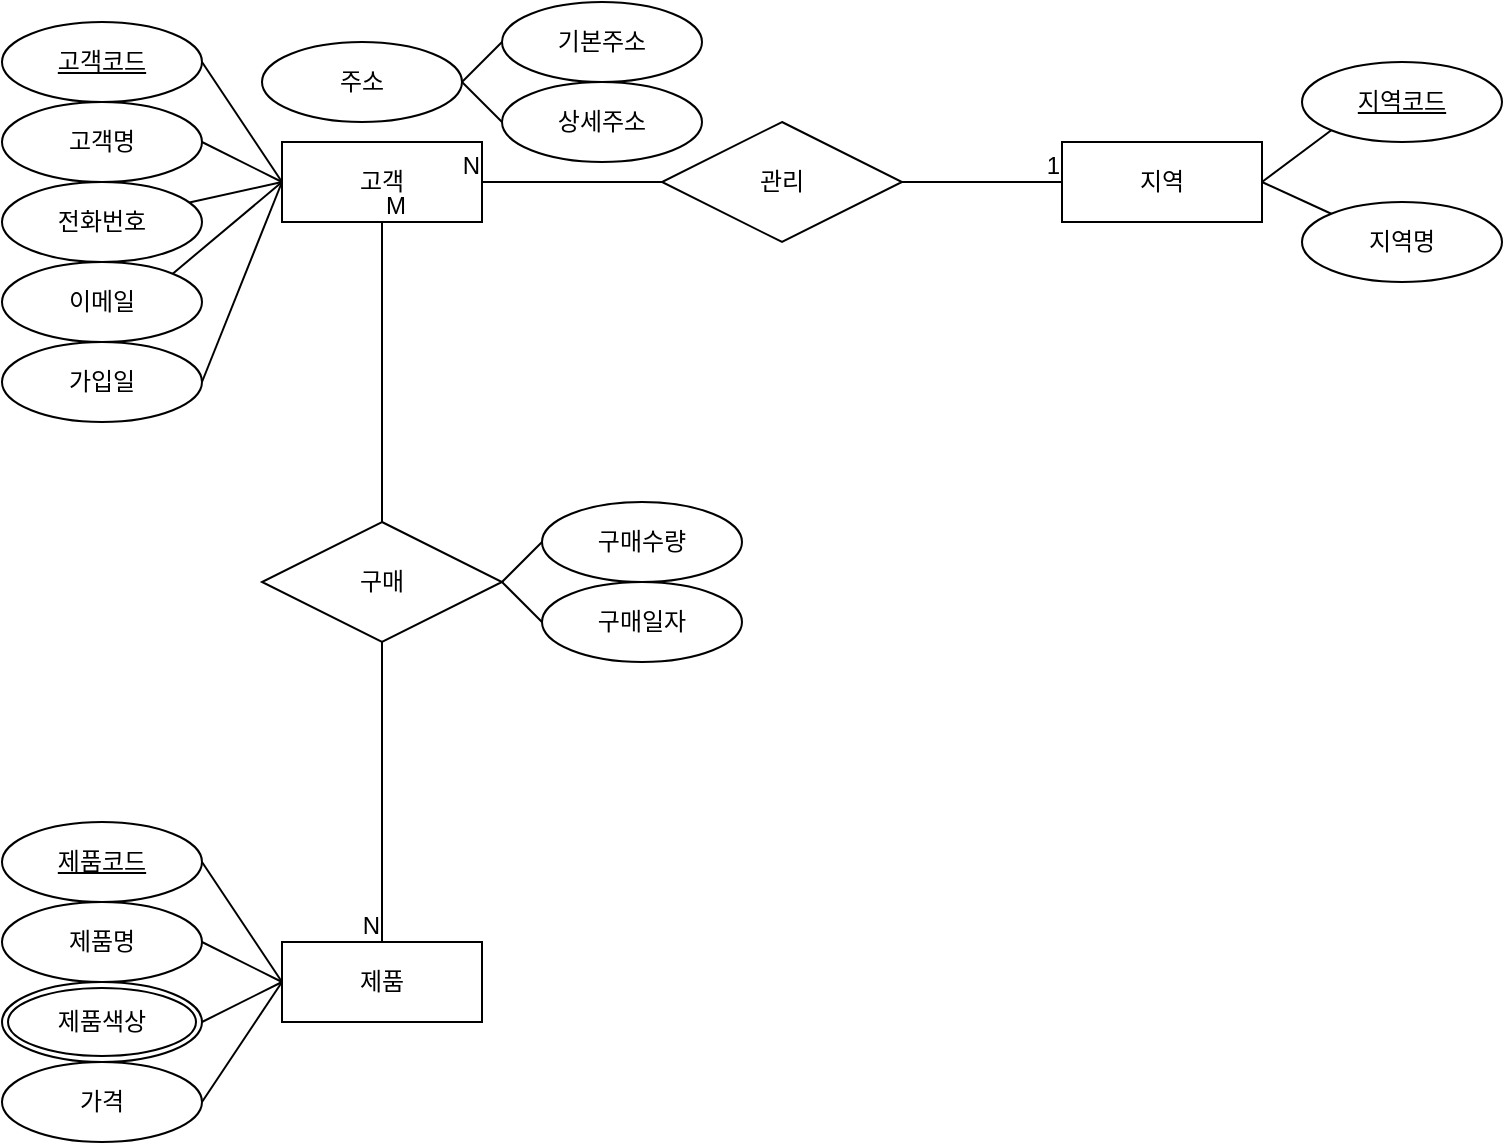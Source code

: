 <mxfile version="23.0.2" type="github" pages="2">
  <diagram name="페이지-1" id="vADR5xO0Vv2GK06GqKf4">
    <mxGraphModel dx="2505" dy="933" grid="1" gridSize="10" guides="1" tooltips="1" connect="1" arrows="1" fold="1" page="1" pageScale="1" pageWidth="827" pageHeight="1169" math="0" shadow="0">
      <root>
        <mxCell id="0" />
        <mxCell id="1" parent="0" />
        <mxCell id="IH9AYqoP_duCxCCF5lhi-1" value="고객" style="whiteSpace=wrap;html=1;align=center;" vertex="1" parent="1">
          <mxGeometry x="120" y="320" width="100" height="40" as="geometry" />
        </mxCell>
        <mxCell id="IH9AYqoP_duCxCCF5lhi-4" value="고객코드" style="ellipse;whiteSpace=wrap;html=1;align=center;fontStyle=4;" vertex="1" parent="1">
          <mxGeometry x="-20" y="260" width="100" height="40" as="geometry" />
        </mxCell>
        <mxCell id="IH9AYqoP_duCxCCF5lhi-5" value="고객명" style="ellipse;whiteSpace=wrap;html=1;align=center;" vertex="1" parent="1">
          <mxGeometry x="-20" y="300" width="100" height="40" as="geometry" />
        </mxCell>
        <mxCell id="IH9AYqoP_duCxCCF5lhi-6" value="전화번호" style="ellipse;whiteSpace=wrap;html=1;align=center;" vertex="1" parent="1">
          <mxGeometry x="-20" y="340" width="100" height="40" as="geometry" />
        </mxCell>
        <mxCell id="IH9AYqoP_duCxCCF5lhi-7" value="이메일" style="ellipse;whiteSpace=wrap;html=1;align=center;" vertex="1" parent="1">
          <mxGeometry x="-20" y="380" width="100" height="40" as="geometry" />
        </mxCell>
        <mxCell id="IH9AYqoP_duCxCCF5lhi-8" value="주소" style="ellipse;whiteSpace=wrap;html=1;align=center;" vertex="1" parent="1">
          <mxGeometry x="110" y="270" width="100" height="40" as="geometry" />
        </mxCell>
        <mxCell id="IH9AYqoP_duCxCCF5lhi-10" value="가입일" style="ellipse;whiteSpace=wrap;html=1;align=center;" vertex="1" parent="1">
          <mxGeometry x="-20" y="420" width="100" height="40" as="geometry" />
        </mxCell>
        <mxCell id="IH9AYqoP_duCxCCF5lhi-11" value="지역" style="whiteSpace=wrap;html=1;align=center;" vertex="1" parent="1">
          <mxGeometry x="510" y="320" width="100" height="40" as="geometry" />
        </mxCell>
        <mxCell id="IH9AYqoP_duCxCCF5lhi-12" value="지역코드" style="ellipse;whiteSpace=wrap;html=1;align=center;fontStyle=4;" vertex="1" parent="1">
          <mxGeometry x="630" y="280" width="100" height="40" as="geometry" />
        </mxCell>
        <mxCell id="IH9AYqoP_duCxCCF5lhi-15" value="지역명" style="ellipse;whiteSpace=wrap;html=1;align=center;" vertex="1" parent="1">
          <mxGeometry x="630" y="350" width="100" height="40" as="geometry" />
        </mxCell>
        <mxCell id="IH9AYqoP_duCxCCF5lhi-16" value="제품" style="whiteSpace=wrap;html=1;align=center;" vertex="1" parent="1">
          <mxGeometry x="120" y="720" width="100" height="40" as="geometry" />
        </mxCell>
        <mxCell id="IH9AYqoP_duCxCCF5lhi-17" value="" style="endArrow=none;html=1;rounded=0;exitX=1;exitY=0.5;exitDx=0;exitDy=0;entryX=0;entryY=1;entryDx=0;entryDy=0;" edge="1" parent="1" source="IH9AYqoP_duCxCCF5lhi-11" target="IH9AYqoP_duCxCCF5lhi-12">
          <mxGeometry relative="1" as="geometry">
            <mxPoint x="560" y="300" as="sourcePoint" />
            <mxPoint x="630" y="300" as="targetPoint" />
          </mxGeometry>
        </mxCell>
        <mxCell id="IH9AYqoP_duCxCCF5lhi-18" value="" style="endArrow=none;html=1;rounded=0;exitX=1;exitY=0.5;exitDx=0;exitDy=0;entryX=0;entryY=0;entryDx=0;entryDy=0;" edge="1" parent="1" source="IH9AYqoP_duCxCCF5lhi-11" target="IH9AYqoP_duCxCCF5lhi-15">
          <mxGeometry relative="1" as="geometry">
            <mxPoint x="620" y="350" as="sourcePoint" />
            <mxPoint x="640" y="310" as="targetPoint" />
          </mxGeometry>
        </mxCell>
        <mxCell id="IH9AYqoP_duCxCCF5lhi-19" value="" style="endArrow=none;html=1;rounded=0;exitX=1;exitY=0.5;exitDx=0;exitDy=0;entryX=0;entryY=0.5;entryDx=0;entryDy=0;" edge="1" parent="1" source="IH9AYqoP_duCxCCF5lhi-4" target="IH9AYqoP_duCxCCF5lhi-1">
          <mxGeometry relative="1" as="geometry">
            <mxPoint x="130" y="400" as="sourcePoint" />
            <mxPoint x="290" y="400" as="targetPoint" />
          </mxGeometry>
        </mxCell>
        <mxCell id="IH9AYqoP_duCxCCF5lhi-20" value="" style="endArrow=none;html=1;rounded=0;exitX=1;exitY=0.5;exitDx=0;exitDy=0;entryX=0;entryY=0.5;entryDx=0;entryDy=0;" edge="1" parent="1" source="IH9AYqoP_duCxCCF5lhi-5" target="IH9AYqoP_duCxCCF5lhi-1">
          <mxGeometry relative="1" as="geometry">
            <mxPoint x="90" y="290" as="sourcePoint" />
            <mxPoint x="130" y="350" as="targetPoint" />
          </mxGeometry>
        </mxCell>
        <mxCell id="IH9AYqoP_duCxCCF5lhi-21" value="" style="endArrow=none;html=1;rounded=0;" edge="1" parent="1" source="IH9AYqoP_duCxCCF5lhi-6">
          <mxGeometry relative="1" as="geometry">
            <mxPoint x="90" y="340" as="sourcePoint" />
            <mxPoint x="120" y="340" as="targetPoint" />
          </mxGeometry>
        </mxCell>
        <mxCell id="IH9AYqoP_duCxCCF5lhi-22" value="" style="endArrow=none;html=1;rounded=0;exitX=1;exitY=0;exitDx=0;exitDy=0;" edge="1" parent="1" source="IH9AYqoP_duCxCCF5lhi-7">
          <mxGeometry relative="1" as="geometry">
            <mxPoint x="69" y="384" as="sourcePoint" />
            <mxPoint x="120" y="340" as="targetPoint" />
          </mxGeometry>
        </mxCell>
        <mxCell id="IH9AYqoP_duCxCCF5lhi-26" value="" style="endArrow=none;html=1;rounded=0;exitX=1;exitY=0.5;exitDx=0;exitDy=0;entryX=0;entryY=0.5;entryDx=0;entryDy=0;" edge="1" parent="1" source="IH9AYqoP_duCxCCF5lhi-10" target="IH9AYqoP_duCxCCF5lhi-1">
          <mxGeometry relative="1" as="geometry">
            <mxPoint x="88" y="485" as="sourcePoint" />
            <mxPoint x="130" y="350" as="targetPoint" />
          </mxGeometry>
        </mxCell>
        <mxCell id="IH9AYqoP_duCxCCF5lhi-27" value="관리" style="shape=rhombus;perimeter=rhombusPerimeter;whiteSpace=wrap;html=1;align=center;" vertex="1" parent="1">
          <mxGeometry x="310" y="310" width="120" height="60" as="geometry" />
        </mxCell>
        <mxCell id="IH9AYqoP_duCxCCF5lhi-35" value="제품코드" style="ellipse;whiteSpace=wrap;html=1;align=center;fontStyle=4;" vertex="1" parent="1">
          <mxGeometry x="-20" y="660" width="100" height="40" as="geometry" />
        </mxCell>
        <mxCell id="IH9AYqoP_duCxCCF5lhi-36" value="제품명" style="ellipse;whiteSpace=wrap;html=1;align=center;" vertex="1" parent="1">
          <mxGeometry x="-20" y="700" width="100" height="40" as="geometry" />
        </mxCell>
        <mxCell id="IH9AYqoP_duCxCCF5lhi-39" value="가격" style="ellipse;whiteSpace=wrap;html=1;align=center;" vertex="1" parent="1">
          <mxGeometry x="-20" y="780" width="100" height="40" as="geometry" />
        </mxCell>
        <mxCell id="IH9AYqoP_duCxCCF5lhi-40" value="" style="endArrow=none;html=1;rounded=0;exitX=1;exitY=0.5;exitDx=0;exitDy=0;entryX=0;entryY=0.5;entryDx=0;entryDy=0;" edge="1" parent="1" source="IH9AYqoP_duCxCCF5lhi-35" target="IH9AYqoP_duCxCCF5lhi-16">
          <mxGeometry relative="1" as="geometry">
            <mxPoint x="30" y="740" as="sourcePoint" />
            <mxPoint x="190" y="740" as="targetPoint" />
          </mxGeometry>
        </mxCell>
        <mxCell id="IH9AYqoP_duCxCCF5lhi-41" value="" style="endArrow=none;html=1;rounded=0;exitX=1;exitY=0.5;exitDx=0;exitDy=0;entryX=0;entryY=0.5;entryDx=0;entryDy=0;" edge="1" parent="1" source="IH9AYqoP_duCxCCF5lhi-36" target="IH9AYqoP_duCxCCF5lhi-16">
          <mxGeometry relative="1" as="geometry">
            <mxPoint x="90" y="690" as="sourcePoint" />
            <mxPoint x="130" y="750" as="targetPoint" />
          </mxGeometry>
        </mxCell>
        <mxCell id="IH9AYqoP_duCxCCF5lhi-42" value="" style="endArrow=none;html=1;rounded=0;exitX=1;exitY=0.5;exitDx=0;exitDy=0;entryX=0;entryY=0.5;entryDx=0;entryDy=0;" edge="1" parent="1" source="IH9AYqoP_duCxCCF5lhi-47" target="IH9AYqoP_duCxCCF5lhi-16">
          <mxGeometry relative="1" as="geometry">
            <mxPoint x="80" y="760" as="sourcePoint" />
            <mxPoint x="130" y="750" as="targetPoint" />
          </mxGeometry>
        </mxCell>
        <mxCell id="IH9AYqoP_duCxCCF5lhi-43" value="" style="endArrow=none;html=1;rounded=0;exitX=1;exitY=0.5;exitDx=0;exitDy=0;entryX=0;entryY=0.5;entryDx=0;entryDy=0;" edge="1" parent="1" source="IH9AYqoP_duCxCCF5lhi-39" target="IH9AYqoP_duCxCCF5lhi-16">
          <mxGeometry relative="1" as="geometry">
            <mxPoint x="90" y="770" as="sourcePoint" />
            <mxPoint x="130" y="750" as="targetPoint" />
          </mxGeometry>
        </mxCell>
        <mxCell id="IH9AYqoP_duCxCCF5lhi-45" value="상세주소" style="ellipse;whiteSpace=wrap;html=1;align=center;" vertex="1" parent="1">
          <mxGeometry x="230" y="290" width="100" height="40" as="geometry" />
        </mxCell>
        <mxCell id="IH9AYqoP_duCxCCF5lhi-46" value="기본주소" style="ellipse;whiteSpace=wrap;html=1;align=center;" vertex="1" parent="1">
          <mxGeometry x="230" y="250" width="100" height="40" as="geometry" />
        </mxCell>
        <mxCell id="IH9AYqoP_duCxCCF5lhi-47" value="제품색상" style="ellipse;shape=doubleEllipse;margin=3;whiteSpace=wrap;html=1;align=center;" vertex="1" parent="1">
          <mxGeometry x="-20" y="740" width="100" height="40" as="geometry" />
        </mxCell>
        <mxCell id="IH9AYqoP_duCxCCF5lhi-48" value="" style="endArrow=none;html=1;rounded=0;entryX=1;entryY=0.5;entryDx=0;entryDy=0;" edge="1" parent="1" target="IH9AYqoP_duCxCCF5lhi-1">
          <mxGeometry relative="1" as="geometry">
            <mxPoint x="310" y="340" as="sourcePoint" />
            <mxPoint x="390" y="480" as="targetPoint" />
          </mxGeometry>
        </mxCell>
        <mxCell id="IH9AYqoP_duCxCCF5lhi-49" value="N" style="resizable=0;html=1;whiteSpace=wrap;align=right;verticalAlign=bottom;" connectable="0" vertex="1" parent="IH9AYqoP_duCxCCF5lhi-48">
          <mxGeometry x="1" relative="1" as="geometry" />
        </mxCell>
        <mxCell id="IH9AYqoP_duCxCCF5lhi-50" value="" style="endArrow=none;html=1;rounded=0;exitX=1;exitY=0.5;exitDx=0;exitDy=0;entryX=0;entryY=0.5;entryDx=0;entryDy=0;" edge="1" parent="1" source="IH9AYqoP_duCxCCF5lhi-27" target="IH9AYqoP_duCxCCF5lhi-11">
          <mxGeometry relative="1" as="geometry">
            <mxPoint x="210" y="470" as="sourcePoint" />
            <mxPoint x="370" y="470" as="targetPoint" />
          </mxGeometry>
        </mxCell>
        <mxCell id="IH9AYqoP_duCxCCF5lhi-51" value="1" style="resizable=0;html=1;whiteSpace=wrap;align=right;verticalAlign=bottom;" connectable="0" vertex="1" parent="IH9AYqoP_duCxCCF5lhi-50">
          <mxGeometry x="1" relative="1" as="geometry" />
        </mxCell>
        <mxCell id="IH9AYqoP_duCxCCF5lhi-52" value="" style="endArrow=none;html=1;rounded=0;exitX=0.5;exitY=1;exitDx=0;exitDy=0;" edge="1" parent="1" source="IH9AYqoP_duCxCCF5lhi-1" target="IH9AYqoP_duCxCCF5lhi-16">
          <mxGeometry relative="1" as="geometry">
            <mxPoint x="210" y="550" as="sourcePoint" />
            <mxPoint x="370" y="550" as="targetPoint" />
          </mxGeometry>
        </mxCell>
        <mxCell id="IH9AYqoP_duCxCCF5lhi-53" value="M" style="resizable=0;html=1;whiteSpace=wrap;align=left;verticalAlign=bottom;" connectable="0" vertex="1" parent="IH9AYqoP_duCxCCF5lhi-52">
          <mxGeometry x="-1" relative="1" as="geometry" />
        </mxCell>
        <mxCell id="IH9AYqoP_duCxCCF5lhi-54" value="N" style="resizable=0;html=1;whiteSpace=wrap;align=right;verticalAlign=bottom;" connectable="0" vertex="1" parent="IH9AYqoP_duCxCCF5lhi-52">
          <mxGeometry x="1" relative="1" as="geometry" />
        </mxCell>
        <mxCell id="IH9AYqoP_duCxCCF5lhi-44" value="구매" style="shape=rhombus;perimeter=rhombusPerimeter;whiteSpace=wrap;html=1;align=center;" vertex="1" parent="1">
          <mxGeometry x="110" y="510" width="120" height="60" as="geometry" />
        </mxCell>
        <mxCell id="IH9AYqoP_duCxCCF5lhi-55" value="구매수량" style="ellipse;whiteSpace=wrap;html=1;align=center;" vertex="1" parent="1">
          <mxGeometry x="250" y="500" width="100" height="40" as="geometry" />
        </mxCell>
        <mxCell id="IH9AYqoP_duCxCCF5lhi-56" value="구매일자" style="ellipse;whiteSpace=wrap;html=1;align=center;" vertex="1" parent="1">
          <mxGeometry x="250" y="540" width="100" height="40" as="geometry" />
        </mxCell>
        <mxCell id="IH9AYqoP_duCxCCF5lhi-57" value="" style="endArrow=none;html=1;rounded=0;exitX=1;exitY=0.5;exitDx=0;exitDy=0;entryX=0;entryY=0.5;entryDx=0;entryDy=0;" edge="1" parent="1" source="IH9AYqoP_duCxCCF5lhi-8" target="IH9AYqoP_duCxCCF5lhi-46">
          <mxGeometry relative="1" as="geometry">
            <mxPoint x="150" y="420" as="sourcePoint" />
            <mxPoint x="310" y="420" as="targetPoint" />
          </mxGeometry>
        </mxCell>
        <mxCell id="IH9AYqoP_duCxCCF5lhi-58" value="" style="endArrow=none;html=1;rounded=0;exitX=1;exitY=0.5;exitDx=0;exitDy=0;entryX=0;entryY=0.5;entryDx=0;entryDy=0;" edge="1" parent="1" source="IH9AYqoP_duCxCCF5lhi-8" target="IH9AYqoP_duCxCCF5lhi-45">
          <mxGeometry relative="1" as="geometry">
            <mxPoint x="220" y="300" as="sourcePoint" />
            <mxPoint x="240" y="280" as="targetPoint" />
          </mxGeometry>
        </mxCell>
        <mxCell id="YR8JgZ3jS8S6IAdhf4dM-1" value="" style="endArrow=none;html=1;rounded=0;entryX=0;entryY=0.5;entryDx=0;entryDy=0;exitX=1;exitY=0.5;exitDx=0;exitDy=0;" edge="1" parent="1" source="IH9AYqoP_duCxCCF5lhi-44" target="IH9AYqoP_duCxCCF5lhi-55">
          <mxGeometry relative="1" as="geometry">
            <mxPoint x="240" y="530" as="sourcePoint" />
            <mxPoint x="340" y="540" as="targetPoint" />
          </mxGeometry>
        </mxCell>
        <mxCell id="YR8JgZ3jS8S6IAdhf4dM-2" value="" style="endArrow=none;html=1;rounded=0;exitX=1;exitY=0.5;exitDx=0;exitDy=0;entryX=0;entryY=0.5;entryDx=0;entryDy=0;" edge="1" parent="1" source="IH9AYqoP_duCxCCF5lhi-44" target="IH9AYqoP_duCxCCF5lhi-56">
          <mxGeometry relative="1" as="geometry">
            <mxPoint x="238" y="550" as="sourcePoint" />
            <mxPoint x="260" y="530" as="targetPoint" />
          </mxGeometry>
        </mxCell>
      </root>
    </mxGraphModel>
  </diagram>
  <diagram id="QgVPhDSsfhOQQvIvouw0" name="페이지-2">
    <mxGraphModel dx="1426" dy="793" grid="1" gridSize="10" guides="1" tooltips="1" connect="1" arrows="1" fold="1" page="1" pageScale="1" pageWidth="827" pageHeight="1169" math="0" shadow="0">
      <root>
        <mxCell id="0" />
        <mxCell id="1" parent="0" />
        <mxCell id="gcI0jabZImqcll4L_a5g-1" value="고객" style="shape=table;startSize=30;container=1;collapsible=1;childLayout=tableLayout;fixedRows=1;rowLines=0;fontStyle=1;align=center;resizeLast=1;html=1;whiteSpace=wrap;" vertex="1" parent="1">
          <mxGeometry x="40" y="110" width="180" height="290" as="geometry" />
        </mxCell>
        <mxCell id="gcI0jabZImqcll4L_a5g-2" value="" style="shape=tableRow;horizontal=0;startSize=0;swimlaneHead=0;swimlaneBody=0;fillColor=none;collapsible=0;dropTarget=0;points=[[0,0.5],[1,0.5]];portConstraint=eastwest;top=0;left=0;right=0;bottom=0;html=1;" vertex="1" parent="gcI0jabZImqcll4L_a5g-1">
          <mxGeometry y="30" width="180" height="30" as="geometry" />
        </mxCell>
        <mxCell id="gcI0jabZImqcll4L_a5g-3" value="PK" style="shape=partialRectangle;connectable=0;fillColor=none;top=0;left=0;bottom=0;right=0;fontStyle=1;overflow=hidden;html=1;whiteSpace=wrap;" vertex="1" parent="gcI0jabZImqcll4L_a5g-2">
          <mxGeometry width="60" height="30" as="geometry">
            <mxRectangle width="60" height="30" as="alternateBounds" />
          </mxGeometry>
        </mxCell>
        <mxCell id="gcI0jabZImqcll4L_a5g-4" value="고객코드" style="shape=partialRectangle;connectable=0;fillColor=none;top=0;left=0;bottom=0;right=0;align=left;spacingLeft=6;fontStyle=5;overflow=hidden;html=1;whiteSpace=wrap;" vertex="1" parent="gcI0jabZImqcll4L_a5g-2">
          <mxGeometry x="60" width="120" height="30" as="geometry">
            <mxRectangle width="120" height="30" as="alternateBounds" />
          </mxGeometry>
        </mxCell>
        <mxCell id="zzrrR6GewkyZnQCcNqFK-1" value="" style="shape=tableRow;horizontal=0;startSize=0;swimlaneHead=0;swimlaneBody=0;fillColor=none;collapsible=0;dropTarget=0;points=[[0,0.5],[1,0.5]];portConstraint=eastwest;top=0;left=0;right=0;bottom=0;html=1;" vertex="1" parent="gcI0jabZImqcll4L_a5g-1">
          <mxGeometry y="60" width="180" height="30" as="geometry" />
        </mxCell>
        <mxCell id="zzrrR6GewkyZnQCcNqFK-2" value="PK" style="shape=partialRectangle;connectable=0;fillColor=none;top=0;left=0;bottom=0;right=0;fontStyle=1;overflow=hidden;html=1;whiteSpace=wrap;" vertex="1" parent="zzrrR6GewkyZnQCcNqFK-1">
          <mxGeometry width="60" height="30" as="geometry">
            <mxRectangle width="60" height="30" as="alternateBounds" />
          </mxGeometry>
        </mxCell>
        <mxCell id="zzrrR6GewkyZnQCcNqFK-3" value="지역코드" style="shape=partialRectangle;connectable=0;fillColor=none;top=0;left=0;bottom=0;right=0;align=left;spacingLeft=6;fontStyle=5;overflow=hidden;html=1;whiteSpace=wrap;" vertex="1" parent="zzrrR6GewkyZnQCcNqFK-1">
          <mxGeometry x="60" width="120" height="30" as="geometry">
            <mxRectangle width="120" height="30" as="alternateBounds" />
          </mxGeometry>
        </mxCell>
        <mxCell id="gcI0jabZImqcll4L_a5g-5" value="" style="shape=tableRow;horizontal=0;startSize=0;swimlaneHead=0;swimlaneBody=0;fillColor=none;collapsible=0;dropTarget=0;points=[[0,0.5],[1,0.5]];portConstraint=eastwest;top=0;left=0;right=0;bottom=1;html=1;" vertex="1" parent="gcI0jabZImqcll4L_a5g-1">
          <mxGeometry y="90" width="180" height="20" as="geometry" />
        </mxCell>
        <mxCell id="gcI0jabZImqcll4L_a5g-6" value="" style="shape=partialRectangle;connectable=0;fillColor=none;top=0;left=0;bottom=0;right=0;fontStyle=1;overflow=hidden;html=1;whiteSpace=wrap;" vertex="1" parent="gcI0jabZImqcll4L_a5g-5">
          <mxGeometry width="60" height="20" as="geometry">
            <mxRectangle width="60" height="20" as="alternateBounds" />
          </mxGeometry>
        </mxCell>
        <mxCell id="gcI0jabZImqcll4L_a5g-7" value="" style="shape=partialRectangle;connectable=0;fillColor=none;top=0;left=0;bottom=0;right=0;align=left;spacingLeft=6;fontStyle=5;overflow=hidden;html=1;whiteSpace=wrap;" vertex="1" parent="gcI0jabZImqcll4L_a5g-5">
          <mxGeometry x="60" width="120" height="20" as="geometry">
            <mxRectangle width="120" height="20" as="alternateBounds" />
          </mxGeometry>
        </mxCell>
        <mxCell id="gcI0jabZImqcll4L_a5g-8" value="" style="shape=tableRow;horizontal=0;startSize=0;swimlaneHead=0;swimlaneBody=0;fillColor=none;collapsible=0;dropTarget=0;points=[[0,0.5],[1,0.5]];portConstraint=eastwest;top=0;left=0;right=0;bottom=0;html=1;" vertex="1" parent="gcI0jabZImqcll4L_a5g-1">
          <mxGeometry y="110" width="180" height="30" as="geometry" />
        </mxCell>
        <mxCell id="gcI0jabZImqcll4L_a5g-9" value="" style="shape=partialRectangle;connectable=0;fillColor=none;top=0;left=0;bottom=0;right=0;editable=1;overflow=hidden;html=1;whiteSpace=wrap;" vertex="1" parent="gcI0jabZImqcll4L_a5g-8">
          <mxGeometry width="60" height="30" as="geometry">
            <mxRectangle width="60" height="30" as="alternateBounds" />
          </mxGeometry>
        </mxCell>
        <mxCell id="gcI0jabZImqcll4L_a5g-10" value="고객명" style="shape=partialRectangle;connectable=0;fillColor=none;top=0;left=0;bottom=0;right=0;align=left;spacingLeft=6;overflow=hidden;html=1;whiteSpace=wrap;" vertex="1" parent="gcI0jabZImqcll4L_a5g-8">
          <mxGeometry x="60" width="120" height="30" as="geometry">
            <mxRectangle width="120" height="30" as="alternateBounds" />
          </mxGeometry>
        </mxCell>
        <mxCell id="gcI0jabZImqcll4L_a5g-11" value="" style="shape=tableRow;horizontal=0;startSize=0;swimlaneHead=0;swimlaneBody=0;fillColor=none;collapsible=0;dropTarget=0;points=[[0,0.5],[1,0.5]];portConstraint=eastwest;top=0;left=0;right=0;bottom=0;html=1;" vertex="1" parent="gcI0jabZImqcll4L_a5g-1">
          <mxGeometry y="140" width="180" height="30" as="geometry" />
        </mxCell>
        <mxCell id="gcI0jabZImqcll4L_a5g-12" value="" style="shape=partialRectangle;connectable=0;fillColor=none;top=0;left=0;bottom=0;right=0;editable=1;overflow=hidden;html=1;whiteSpace=wrap;" vertex="1" parent="gcI0jabZImqcll4L_a5g-11">
          <mxGeometry width="60" height="30" as="geometry">
            <mxRectangle width="60" height="30" as="alternateBounds" />
          </mxGeometry>
        </mxCell>
        <mxCell id="gcI0jabZImqcll4L_a5g-13" value="전화번호" style="shape=partialRectangle;connectable=0;fillColor=none;top=0;left=0;bottom=0;right=0;align=left;spacingLeft=6;overflow=hidden;html=1;whiteSpace=wrap;" vertex="1" parent="gcI0jabZImqcll4L_a5g-11">
          <mxGeometry x="60" width="120" height="30" as="geometry">
            <mxRectangle width="120" height="30" as="alternateBounds" />
          </mxGeometry>
        </mxCell>
        <mxCell id="zzrrR6GewkyZnQCcNqFK-75" value="" style="shape=tableRow;horizontal=0;startSize=0;swimlaneHead=0;swimlaneBody=0;fillColor=none;collapsible=0;dropTarget=0;points=[[0,0.5],[1,0.5]];portConstraint=eastwest;top=0;left=0;right=0;bottom=0;html=1;" vertex="1" parent="gcI0jabZImqcll4L_a5g-1">
          <mxGeometry y="170" width="180" height="30" as="geometry" />
        </mxCell>
        <mxCell id="zzrrR6GewkyZnQCcNqFK-76" value="" style="shape=partialRectangle;connectable=0;fillColor=none;top=0;left=0;bottom=0;right=0;editable=1;overflow=hidden;html=1;whiteSpace=wrap;" vertex="1" parent="zzrrR6GewkyZnQCcNqFK-75">
          <mxGeometry width="60" height="30" as="geometry">
            <mxRectangle width="60" height="30" as="alternateBounds" />
          </mxGeometry>
        </mxCell>
        <mxCell id="zzrrR6GewkyZnQCcNqFK-77" value="이메일" style="shape=partialRectangle;connectable=0;fillColor=none;top=0;left=0;bottom=0;right=0;align=left;spacingLeft=6;overflow=hidden;html=1;whiteSpace=wrap;" vertex="1" parent="zzrrR6GewkyZnQCcNqFK-75">
          <mxGeometry x="60" width="120" height="30" as="geometry">
            <mxRectangle width="120" height="30" as="alternateBounds" />
          </mxGeometry>
        </mxCell>
        <mxCell id="zzrrR6GewkyZnQCcNqFK-78" value="" style="shape=tableRow;horizontal=0;startSize=0;swimlaneHead=0;swimlaneBody=0;fillColor=none;collapsible=0;dropTarget=0;points=[[0,0.5],[1,0.5]];portConstraint=eastwest;top=0;left=0;right=0;bottom=0;html=1;" vertex="1" parent="gcI0jabZImqcll4L_a5g-1">
          <mxGeometry y="200" width="180" height="30" as="geometry" />
        </mxCell>
        <mxCell id="zzrrR6GewkyZnQCcNqFK-79" value="" style="shape=partialRectangle;connectable=0;fillColor=none;top=0;left=0;bottom=0;right=0;editable=1;overflow=hidden;html=1;whiteSpace=wrap;" vertex="1" parent="zzrrR6GewkyZnQCcNqFK-78">
          <mxGeometry width="60" height="30" as="geometry">
            <mxRectangle width="60" height="30" as="alternateBounds" />
          </mxGeometry>
        </mxCell>
        <mxCell id="zzrrR6GewkyZnQCcNqFK-80" value="가입일" style="shape=partialRectangle;connectable=0;fillColor=none;top=0;left=0;bottom=0;right=0;align=left;spacingLeft=6;overflow=hidden;html=1;whiteSpace=wrap;" vertex="1" parent="zzrrR6GewkyZnQCcNqFK-78">
          <mxGeometry x="60" width="120" height="30" as="geometry">
            <mxRectangle width="120" height="30" as="alternateBounds" />
          </mxGeometry>
        </mxCell>
        <mxCell id="zzrrR6GewkyZnQCcNqFK-81" value="" style="shape=tableRow;horizontal=0;startSize=0;swimlaneHead=0;swimlaneBody=0;fillColor=none;collapsible=0;dropTarget=0;points=[[0,0.5],[1,0.5]];portConstraint=eastwest;top=0;left=0;right=0;bottom=0;html=1;" vertex="1" parent="gcI0jabZImqcll4L_a5g-1">
          <mxGeometry y="230" width="180" height="30" as="geometry" />
        </mxCell>
        <mxCell id="zzrrR6GewkyZnQCcNqFK-82" value="" style="shape=partialRectangle;connectable=0;fillColor=none;top=0;left=0;bottom=0;right=0;editable=1;overflow=hidden;html=1;whiteSpace=wrap;" vertex="1" parent="zzrrR6GewkyZnQCcNqFK-81">
          <mxGeometry width="60" height="30" as="geometry">
            <mxRectangle width="60" height="30" as="alternateBounds" />
          </mxGeometry>
        </mxCell>
        <mxCell id="zzrrR6GewkyZnQCcNqFK-83" value="기본주소" style="shape=partialRectangle;connectable=0;fillColor=none;top=0;left=0;bottom=0;right=0;align=left;spacingLeft=6;overflow=hidden;html=1;whiteSpace=wrap;" vertex="1" parent="zzrrR6GewkyZnQCcNqFK-81">
          <mxGeometry x="60" width="120" height="30" as="geometry">
            <mxRectangle width="120" height="30" as="alternateBounds" />
          </mxGeometry>
        </mxCell>
        <mxCell id="zzrrR6GewkyZnQCcNqFK-84" value="" style="shape=tableRow;horizontal=0;startSize=0;swimlaneHead=0;swimlaneBody=0;fillColor=none;collapsible=0;dropTarget=0;points=[[0,0.5],[1,0.5]];portConstraint=eastwest;top=0;left=0;right=0;bottom=0;html=1;" vertex="1" parent="gcI0jabZImqcll4L_a5g-1">
          <mxGeometry y="260" width="180" height="30" as="geometry" />
        </mxCell>
        <mxCell id="zzrrR6GewkyZnQCcNqFK-85" value="" style="shape=partialRectangle;connectable=0;fillColor=none;top=0;left=0;bottom=0;right=0;editable=1;overflow=hidden;html=1;whiteSpace=wrap;" vertex="1" parent="zzrrR6GewkyZnQCcNqFK-84">
          <mxGeometry width="60" height="30" as="geometry">
            <mxRectangle width="60" height="30" as="alternateBounds" />
          </mxGeometry>
        </mxCell>
        <mxCell id="zzrrR6GewkyZnQCcNqFK-86" value="상세주소" style="shape=partialRectangle;connectable=0;fillColor=none;top=0;left=0;bottom=0;right=0;align=left;spacingLeft=6;overflow=hidden;html=1;whiteSpace=wrap;" vertex="1" parent="zzrrR6GewkyZnQCcNqFK-84">
          <mxGeometry x="60" width="120" height="30" as="geometry">
            <mxRectangle width="120" height="30" as="alternateBounds" />
          </mxGeometry>
        </mxCell>
        <mxCell id="zzrrR6GewkyZnQCcNqFK-10" value="제품" style="shape=table;startSize=30;container=1;collapsible=1;childLayout=tableLayout;fixedRows=1;rowLines=0;fontStyle=1;align=center;resizeLast=1;html=1;whiteSpace=wrap;" vertex="1" parent="1">
          <mxGeometry x="570" y="480" width="180" height="150" as="geometry" />
        </mxCell>
        <mxCell id="zzrrR6GewkyZnQCcNqFK-11" value="" style="shape=tableRow;horizontal=0;startSize=0;swimlaneHead=0;swimlaneBody=0;fillColor=none;collapsible=0;dropTarget=0;points=[[0,0.5],[1,0.5]];portConstraint=eastwest;top=0;left=0;right=0;bottom=0;html=1;" vertex="1" parent="zzrrR6GewkyZnQCcNqFK-10">
          <mxGeometry y="30" width="180" height="30" as="geometry" />
        </mxCell>
        <mxCell id="zzrrR6GewkyZnQCcNqFK-12" value="PK" style="shape=partialRectangle;connectable=0;fillColor=none;top=0;left=0;bottom=0;right=0;fontStyle=1;overflow=hidden;html=1;whiteSpace=wrap;" vertex="1" parent="zzrrR6GewkyZnQCcNqFK-11">
          <mxGeometry width="60" height="30" as="geometry">
            <mxRectangle width="60" height="30" as="alternateBounds" />
          </mxGeometry>
        </mxCell>
        <mxCell id="zzrrR6GewkyZnQCcNqFK-13" value="제품코드" style="shape=partialRectangle;connectable=0;fillColor=none;top=0;left=0;bottom=0;right=0;align=left;spacingLeft=6;fontStyle=5;overflow=hidden;html=1;whiteSpace=wrap;" vertex="1" parent="zzrrR6GewkyZnQCcNqFK-11">
          <mxGeometry x="60" width="120" height="30" as="geometry">
            <mxRectangle width="120" height="30" as="alternateBounds" />
          </mxGeometry>
        </mxCell>
        <mxCell id="zzrrR6GewkyZnQCcNqFK-29" value="" style="shape=tableRow;horizontal=0;startSize=0;swimlaneHead=0;swimlaneBody=0;fillColor=none;collapsible=0;dropTarget=0;points=[[0,0.5],[1,0.5]];portConstraint=eastwest;top=0;left=0;right=0;bottom=0;html=1;" vertex="1" parent="zzrrR6GewkyZnQCcNqFK-10">
          <mxGeometry y="60" width="180" height="30" as="geometry" />
        </mxCell>
        <mxCell id="zzrrR6GewkyZnQCcNqFK-30" value="" style="shape=partialRectangle;connectable=0;fillColor=none;top=0;left=0;bottom=0;right=0;fontStyle=1;overflow=hidden;html=1;whiteSpace=wrap;" vertex="1" parent="zzrrR6GewkyZnQCcNqFK-29">
          <mxGeometry width="60" height="30" as="geometry">
            <mxRectangle width="60" height="30" as="alternateBounds" />
          </mxGeometry>
        </mxCell>
        <mxCell id="zzrrR6GewkyZnQCcNqFK-31" value="" style="shape=partialRectangle;connectable=0;fillColor=none;top=0;left=0;bottom=0;right=0;align=left;spacingLeft=6;fontStyle=5;overflow=hidden;html=1;whiteSpace=wrap;" vertex="1" parent="zzrrR6GewkyZnQCcNqFK-29">
          <mxGeometry x="60" width="120" height="30" as="geometry">
            <mxRectangle width="120" height="30" as="alternateBounds" />
          </mxGeometry>
        </mxCell>
        <mxCell id="zzrrR6GewkyZnQCcNqFK-17" value="" style="shape=tableRow;horizontal=0;startSize=0;swimlaneHead=0;swimlaneBody=0;fillColor=none;collapsible=0;dropTarget=0;points=[[0,0.5],[1,0.5]];portConstraint=eastwest;top=0;left=0;right=0;bottom=0;html=1;" vertex="1" parent="zzrrR6GewkyZnQCcNqFK-10">
          <mxGeometry y="90" width="180" height="30" as="geometry" />
        </mxCell>
        <mxCell id="zzrrR6GewkyZnQCcNqFK-18" value="" style="shape=partialRectangle;connectable=0;fillColor=none;top=0;left=0;bottom=0;right=0;editable=1;overflow=hidden;html=1;whiteSpace=wrap;" vertex="1" parent="zzrrR6GewkyZnQCcNqFK-17">
          <mxGeometry width="60" height="30" as="geometry">
            <mxRectangle width="60" height="30" as="alternateBounds" />
          </mxGeometry>
        </mxCell>
        <mxCell id="zzrrR6GewkyZnQCcNqFK-19" value="제품명" style="shape=partialRectangle;connectable=0;fillColor=none;top=0;left=0;bottom=0;right=0;align=left;spacingLeft=6;overflow=hidden;html=1;whiteSpace=wrap;" vertex="1" parent="zzrrR6GewkyZnQCcNqFK-17">
          <mxGeometry x="60" width="120" height="30" as="geometry">
            <mxRectangle width="120" height="30" as="alternateBounds" />
          </mxGeometry>
        </mxCell>
        <mxCell id="zzrrR6GewkyZnQCcNqFK-20" value="" style="shape=tableRow;horizontal=0;startSize=0;swimlaneHead=0;swimlaneBody=0;fillColor=none;collapsible=0;dropTarget=0;points=[[0,0.5],[1,0.5]];portConstraint=eastwest;top=0;left=0;right=0;bottom=0;html=1;" vertex="1" parent="zzrrR6GewkyZnQCcNqFK-10">
          <mxGeometry y="120" width="180" height="30" as="geometry" />
        </mxCell>
        <mxCell id="zzrrR6GewkyZnQCcNqFK-21" value="" style="shape=partialRectangle;connectable=0;fillColor=none;top=0;left=0;bottom=0;right=0;editable=1;overflow=hidden;html=1;whiteSpace=wrap;" vertex="1" parent="zzrrR6GewkyZnQCcNqFK-20">
          <mxGeometry width="60" height="30" as="geometry">
            <mxRectangle width="60" height="30" as="alternateBounds" />
          </mxGeometry>
        </mxCell>
        <mxCell id="zzrrR6GewkyZnQCcNqFK-22" value="가격" style="shape=partialRectangle;connectable=0;fillColor=none;top=0;left=0;bottom=0;right=0;align=left;spacingLeft=6;overflow=hidden;html=1;whiteSpace=wrap;" vertex="1" parent="zzrrR6GewkyZnQCcNqFK-20">
          <mxGeometry x="60" width="120" height="30" as="geometry">
            <mxRectangle width="120" height="30" as="alternateBounds" />
          </mxGeometry>
        </mxCell>
        <mxCell id="zzrrR6GewkyZnQCcNqFK-36" value="지역" style="shape=table;startSize=30;container=1;collapsible=1;childLayout=tableLayout;fixedRows=1;rowLines=0;fontStyle=1;align=center;resizeLast=1;html=1;whiteSpace=wrap;" vertex="1" parent="1">
          <mxGeometry x="580" y="110" width="180" height="140" as="geometry" />
        </mxCell>
        <mxCell id="zzrrR6GewkyZnQCcNqFK-37" value="" style="shape=tableRow;horizontal=0;startSize=0;swimlaneHead=0;swimlaneBody=0;fillColor=none;collapsible=0;dropTarget=0;points=[[0,0.5],[1,0.5]];portConstraint=eastwest;top=0;left=0;right=0;bottom=0;html=1;" vertex="1" parent="zzrrR6GewkyZnQCcNqFK-36">
          <mxGeometry y="30" width="180" height="30" as="geometry" />
        </mxCell>
        <mxCell id="zzrrR6GewkyZnQCcNqFK-38" value="PK" style="shape=partialRectangle;connectable=0;fillColor=none;top=0;left=0;bottom=0;right=0;fontStyle=1;overflow=hidden;html=1;whiteSpace=wrap;" vertex="1" parent="zzrrR6GewkyZnQCcNqFK-37">
          <mxGeometry width="60" height="30" as="geometry">
            <mxRectangle width="60" height="30" as="alternateBounds" />
          </mxGeometry>
        </mxCell>
        <mxCell id="zzrrR6GewkyZnQCcNqFK-39" value="지역코드" style="shape=partialRectangle;connectable=0;fillColor=none;top=0;left=0;bottom=0;right=0;align=left;spacingLeft=6;fontStyle=5;overflow=hidden;html=1;whiteSpace=wrap;" vertex="1" parent="zzrrR6GewkyZnQCcNqFK-37">
          <mxGeometry x="60" width="120" height="30" as="geometry">
            <mxRectangle width="120" height="30" as="alternateBounds" />
          </mxGeometry>
        </mxCell>
        <mxCell id="zzrrR6GewkyZnQCcNqFK-40" value="" style="shape=tableRow;horizontal=0;startSize=0;swimlaneHead=0;swimlaneBody=0;fillColor=none;collapsible=0;dropTarget=0;points=[[0,0.5],[1,0.5]];portConstraint=eastwest;top=0;left=0;right=0;bottom=1;html=1;" vertex="1" parent="zzrrR6GewkyZnQCcNqFK-36">
          <mxGeometry y="60" width="180" height="20" as="geometry" />
        </mxCell>
        <mxCell id="zzrrR6GewkyZnQCcNqFK-41" value="" style="shape=partialRectangle;connectable=0;fillColor=none;top=0;left=0;bottom=0;right=0;fontStyle=1;overflow=hidden;html=1;whiteSpace=wrap;" vertex="1" parent="zzrrR6GewkyZnQCcNqFK-40">
          <mxGeometry width="60" height="20" as="geometry">
            <mxRectangle width="60" height="20" as="alternateBounds" />
          </mxGeometry>
        </mxCell>
        <mxCell id="zzrrR6GewkyZnQCcNqFK-42" value="" style="shape=partialRectangle;connectable=0;fillColor=none;top=0;left=0;bottom=0;right=0;align=left;spacingLeft=6;fontStyle=5;overflow=hidden;html=1;whiteSpace=wrap;" vertex="1" parent="zzrrR6GewkyZnQCcNqFK-40">
          <mxGeometry x="60" width="120" height="20" as="geometry">
            <mxRectangle width="120" height="20" as="alternateBounds" />
          </mxGeometry>
        </mxCell>
        <mxCell id="zzrrR6GewkyZnQCcNqFK-43" value="" style="shape=tableRow;horizontal=0;startSize=0;swimlaneHead=0;swimlaneBody=0;fillColor=none;collapsible=0;dropTarget=0;points=[[0,0.5],[1,0.5]];portConstraint=eastwest;top=0;left=0;right=0;bottom=0;html=1;" vertex="1" parent="zzrrR6GewkyZnQCcNqFK-36">
          <mxGeometry y="80" width="180" height="30" as="geometry" />
        </mxCell>
        <mxCell id="zzrrR6GewkyZnQCcNqFK-44" value="" style="shape=partialRectangle;connectable=0;fillColor=none;top=0;left=0;bottom=0;right=0;editable=1;overflow=hidden;html=1;whiteSpace=wrap;" vertex="1" parent="zzrrR6GewkyZnQCcNqFK-43">
          <mxGeometry width="60" height="30" as="geometry">
            <mxRectangle width="60" height="30" as="alternateBounds" />
          </mxGeometry>
        </mxCell>
        <mxCell id="zzrrR6GewkyZnQCcNqFK-45" value="지역명" style="shape=partialRectangle;connectable=0;fillColor=none;top=0;left=0;bottom=0;right=0;align=left;spacingLeft=6;overflow=hidden;html=1;whiteSpace=wrap;" vertex="1" parent="zzrrR6GewkyZnQCcNqFK-43">
          <mxGeometry x="60" width="120" height="30" as="geometry">
            <mxRectangle width="120" height="30" as="alternateBounds" />
          </mxGeometry>
        </mxCell>
        <mxCell id="zzrrR6GewkyZnQCcNqFK-46" value="" style="shape=tableRow;horizontal=0;startSize=0;swimlaneHead=0;swimlaneBody=0;fillColor=none;collapsible=0;dropTarget=0;points=[[0,0.5],[1,0.5]];portConstraint=eastwest;top=0;left=0;right=0;bottom=0;html=1;" vertex="1" parent="zzrrR6GewkyZnQCcNqFK-36">
          <mxGeometry y="110" width="180" height="30" as="geometry" />
        </mxCell>
        <mxCell id="zzrrR6GewkyZnQCcNqFK-47" value="" style="shape=partialRectangle;connectable=0;fillColor=none;top=0;left=0;bottom=0;right=0;editable=1;overflow=hidden;html=1;whiteSpace=wrap;" vertex="1" parent="zzrrR6GewkyZnQCcNqFK-46">
          <mxGeometry width="60" height="30" as="geometry">
            <mxRectangle width="60" height="30" as="alternateBounds" />
          </mxGeometry>
        </mxCell>
        <mxCell id="zzrrR6GewkyZnQCcNqFK-48" value="" style="shape=partialRectangle;connectable=0;fillColor=none;top=0;left=0;bottom=0;right=0;align=left;spacingLeft=6;overflow=hidden;html=1;whiteSpace=wrap;" vertex="1" parent="zzrrR6GewkyZnQCcNqFK-46">
          <mxGeometry x="60" width="120" height="30" as="geometry">
            <mxRectangle width="120" height="30" as="alternateBounds" />
          </mxGeometry>
        </mxCell>
        <mxCell id="zzrrR6GewkyZnQCcNqFK-49" value="구매" style="shape=table;startSize=30;container=1;collapsible=1;childLayout=tableLayout;fixedRows=1;rowLines=0;fontStyle=1;align=center;resizeLast=1;html=1;whiteSpace=wrap;" vertex="1" parent="1">
          <mxGeometry x="40" y="700" width="180" height="180" as="geometry" />
        </mxCell>
        <mxCell id="zzrrR6GewkyZnQCcNqFK-50" value="" style="shape=tableRow;horizontal=0;startSize=0;swimlaneHead=0;swimlaneBody=0;fillColor=none;collapsible=0;dropTarget=0;points=[[0,0.5],[1,0.5]];portConstraint=eastwest;top=0;left=0;right=0;bottom=0;html=1;" vertex="1" parent="zzrrR6GewkyZnQCcNqFK-49">
          <mxGeometry y="30" width="180" height="30" as="geometry" />
        </mxCell>
        <mxCell id="zzrrR6GewkyZnQCcNqFK-51" value="PK" style="shape=partialRectangle;connectable=0;fillColor=none;top=0;left=0;bottom=0;right=0;fontStyle=1;overflow=hidden;html=1;whiteSpace=wrap;" vertex="1" parent="zzrrR6GewkyZnQCcNqFK-50">
          <mxGeometry width="60" height="30" as="geometry">
            <mxRectangle width="60" height="30" as="alternateBounds" />
          </mxGeometry>
        </mxCell>
        <mxCell id="zzrrR6GewkyZnQCcNqFK-52" value="구매코드" style="shape=partialRectangle;connectable=0;fillColor=none;top=0;left=0;bottom=0;right=0;align=left;spacingLeft=6;fontStyle=5;overflow=hidden;html=1;whiteSpace=wrap;" vertex="1" parent="zzrrR6GewkyZnQCcNqFK-50">
          <mxGeometry x="60" width="120" height="30" as="geometry">
            <mxRectangle width="120" height="30" as="alternateBounds" />
          </mxGeometry>
        </mxCell>
        <mxCell id="zzrrR6GewkyZnQCcNqFK-96" value="" style="shape=tableRow;horizontal=0;startSize=0;swimlaneHead=0;swimlaneBody=0;fillColor=none;collapsible=0;dropTarget=0;points=[[0,0.5],[1,0.5]];portConstraint=eastwest;top=0;left=0;right=0;bottom=0;html=1;" vertex="1" parent="zzrrR6GewkyZnQCcNqFK-49">
          <mxGeometry y="60" width="180" height="30" as="geometry" />
        </mxCell>
        <mxCell id="zzrrR6GewkyZnQCcNqFK-97" value="PK" style="shape=partialRectangle;connectable=0;fillColor=none;top=0;left=0;bottom=0;right=0;fontStyle=1;overflow=hidden;html=1;whiteSpace=wrap;" vertex="1" parent="zzrrR6GewkyZnQCcNqFK-96">
          <mxGeometry width="60" height="30" as="geometry">
            <mxRectangle width="60" height="30" as="alternateBounds" />
          </mxGeometry>
        </mxCell>
        <mxCell id="zzrrR6GewkyZnQCcNqFK-98" value="고객코드" style="shape=partialRectangle;connectable=0;fillColor=none;top=0;left=0;bottom=0;right=0;align=left;spacingLeft=6;fontStyle=5;overflow=hidden;html=1;whiteSpace=wrap;" vertex="1" parent="zzrrR6GewkyZnQCcNqFK-96">
          <mxGeometry x="60" width="120" height="30" as="geometry">
            <mxRectangle width="120" height="30" as="alternateBounds" />
          </mxGeometry>
        </mxCell>
        <mxCell id="zzrrR6GewkyZnQCcNqFK-53" value="" style="shape=tableRow;horizontal=0;startSize=0;swimlaneHead=0;swimlaneBody=0;fillColor=none;collapsible=0;dropTarget=0;points=[[0,0.5],[1,0.5]];portConstraint=eastwest;top=0;left=0;right=0;bottom=1;html=1;" vertex="1" parent="zzrrR6GewkyZnQCcNqFK-49">
          <mxGeometry y="90" width="180" height="30" as="geometry" />
        </mxCell>
        <mxCell id="zzrrR6GewkyZnQCcNqFK-54" value="PK" style="shape=partialRectangle;connectable=0;fillColor=none;top=0;left=0;bottom=0;right=0;fontStyle=1;overflow=hidden;html=1;whiteSpace=wrap;" vertex="1" parent="zzrrR6GewkyZnQCcNqFK-53">
          <mxGeometry width="60" height="30" as="geometry">
            <mxRectangle width="60" height="30" as="alternateBounds" />
          </mxGeometry>
        </mxCell>
        <mxCell id="zzrrR6GewkyZnQCcNqFK-55" value="제품코드" style="shape=partialRectangle;connectable=0;fillColor=none;top=0;left=0;bottom=0;right=0;align=left;spacingLeft=6;fontStyle=5;overflow=hidden;html=1;whiteSpace=wrap;" vertex="1" parent="zzrrR6GewkyZnQCcNqFK-53">
          <mxGeometry x="60" width="120" height="30" as="geometry">
            <mxRectangle width="120" height="30" as="alternateBounds" />
          </mxGeometry>
        </mxCell>
        <mxCell id="zzrrR6GewkyZnQCcNqFK-56" value="" style="shape=tableRow;horizontal=0;startSize=0;swimlaneHead=0;swimlaneBody=0;fillColor=none;collapsible=0;dropTarget=0;points=[[0,0.5],[1,0.5]];portConstraint=eastwest;top=0;left=0;right=0;bottom=0;html=1;" vertex="1" parent="zzrrR6GewkyZnQCcNqFK-49">
          <mxGeometry y="120" width="180" height="30" as="geometry" />
        </mxCell>
        <mxCell id="zzrrR6GewkyZnQCcNqFK-57" value="" style="shape=partialRectangle;connectable=0;fillColor=none;top=0;left=0;bottom=0;right=0;editable=1;overflow=hidden;html=1;whiteSpace=wrap;" vertex="1" parent="zzrrR6GewkyZnQCcNqFK-56">
          <mxGeometry width="60" height="30" as="geometry">
            <mxRectangle width="60" height="30" as="alternateBounds" />
          </mxGeometry>
        </mxCell>
        <mxCell id="zzrrR6GewkyZnQCcNqFK-58" value="구매수량" style="shape=partialRectangle;connectable=0;fillColor=none;top=0;left=0;bottom=0;right=0;align=left;spacingLeft=6;overflow=hidden;html=1;whiteSpace=wrap;" vertex="1" parent="zzrrR6GewkyZnQCcNqFK-56">
          <mxGeometry x="60" width="120" height="30" as="geometry">
            <mxRectangle width="120" height="30" as="alternateBounds" />
          </mxGeometry>
        </mxCell>
        <mxCell id="zzrrR6GewkyZnQCcNqFK-59" value="" style="shape=tableRow;horizontal=0;startSize=0;swimlaneHead=0;swimlaneBody=0;fillColor=none;collapsible=0;dropTarget=0;points=[[0,0.5],[1,0.5]];portConstraint=eastwest;top=0;left=0;right=0;bottom=0;html=1;" vertex="1" parent="zzrrR6GewkyZnQCcNqFK-49">
          <mxGeometry y="150" width="180" height="30" as="geometry" />
        </mxCell>
        <mxCell id="zzrrR6GewkyZnQCcNqFK-60" value="" style="shape=partialRectangle;connectable=0;fillColor=none;top=0;left=0;bottom=0;right=0;editable=1;overflow=hidden;html=1;whiteSpace=wrap;" vertex="1" parent="zzrrR6GewkyZnQCcNqFK-59">
          <mxGeometry width="60" height="30" as="geometry">
            <mxRectangle width="60" height="30" as="alternateBounds" />
          </mxGeometry>
        </mxCell>
        <mxCell id="zzrrR6GewkyZnQCcNqFK-61" value="구매일자" style="shape=partialRectangle;connectable=0;fillColor=none;top=0;left=0;bottom=0;right=0;align=left;spacingLeft=6;overflow=hidden;html=1;whiteSpace=wrap;" vertex="1" parent="zzrrR6GewkyZnQCcNqFK-59">
          <mxGeometry x="60" width="120" height="30" as="geometry">
            <mxRectangle width="120" height="30" as="alternateBounds" />
          </mxGeometry>
        </mxCell>
        <mxCell id="zzrrR6GewkyZnQCcNqFK-62" value="색상" style="shape=table;startSize=30;container=1;collapsible=1;childLayout=tableLayout;fixedRows=1;rowLines=0;fontStyle=1;align=center;resizeLast=1;html=1;whiteSpace=wrap;" vertex="1" parent="1">
          <mxGeometry x="590" y="840" width="180" height="120" as="geometry" />
        </mxCell>
        <mxCell id="zzrrR6GewkyZnQCcNqFK-63" value="" style="shape=tableRow;horizontal=0;startSize=0;swimlaneHead=0;swimlaneBody=0;fillColor=none;collapsible=0;dropTarget=0;points=[[0,0.5],[1,0.5]];portConstraint=eastwest;top=0;left=0;right=0;bottom=0;html=1;" vertex="1" parent="zzrrR6GewkyZnQCcNqFK-62">
          <mxGeometry y="30" width="180" height="30" as="geometry" />
        </mxCell>
        <mxCell id="zzrrR6GewkyZnQCcNqFK-64" value="PK" style="shape=partialRectangle;connectable=0;fillColor=none;top=0;left=0;bottom=0;right=0;fontStyle=1;overflow=hidden;html=1;whiteSpace=wrap;" vertex="1" parent="zzrrR6GewkyZnQCcNqFK-63">
          <mxGeometry width="60" height="30" as="geometry">
            <mxRectangle width="60" height="30" as="alternateBounds" />
          </mxGeometry>
        </mxCell>
        <mxCell id="zzrrR6GewkyZnQCcNqFK-65" value="색상코드" style="shape=partialRectangle;connectable=0;fillColor=none;top=0;left=0;bottom=0;right=0;align=left;spacingLeft=6;fontStyle=5;overflow=hidden;html=1;whiteSpace=wrap;" vertex="1" parent="zzrrR6GewkyZnQCcNqFK-63">
          <mxGeometry x="60" width="120" height="30" as="geometry">
            <mxRectangle width="120" height="30" as="alternateBounds" />
          </mxGeometry>
        </mxCell>
        <mxCell id="zzrrR6GewkyZnQCcNqFK-66" value="" style="shape=tableRow;horizontal=0;startSize=0;swimlaneHead=0;swimlaneBody=0;fillColor=none;collapsible=0;dropTarget=0;points=[[0,0.5],[1,0.5]];portConstraint=eastwest;top=0;left=0;right=0;bottom=1;html=1;" vertex="1" parent="zzrrR6GewkyZnQCcNqFK-62">
          <mxGeometry y="60" width="180" height="30" as="geometry" />
        </mxCell>
        <mxCell id="zzrrR6GewkyZnQCcNqFK-67" value="FK" style="shape=partialRectangle;connectable=0;fillColor=none;top=0;left=0;bottom=0;right=0;fontStyle=1;overflow=hidden;html=1;whiteSpace=wrap;" vertex="1" parent="zzrrR6GewkyZnQCcNqFK-66">
          <mxGeometry width="60" height="30" as="geometry">
            <mxRectangle width="60" height="30" as="alternateBounds" />
          </mxGeometry>
        </mxCell>
        <mxCell id="zzrrR6GewkyZnQCcNqFK-68" value="제품코드" style="shape=partialRectangle;connectable=0;fillColor=none;top=0;left=0;bottom=0;right=0;align=left;spacingLeft=6;fontStyle=5;overflow=hidden;html=1;whiteSpace=wrap;" vertex="1" parent="zzrrR6GewkyZnQCcNqFK-66">
          <mxGeometry x="60" width="120" height="30" as="geometry">
            <mxRectangle width="120" height="30" as="alternateBounds" />
          </mxGeometry>
        </mxCell>
        <mxCell id="zzrrR6GewkyZnQCcNqFK-69" value="" style="shape=tableRow;horizontal=0;startSize=0;swimlaneHead=0;swimlaneBody=0;fillColor=none;collapsible=0;dropTarget=0;points=[[0,0.5],[1,0.5]];portConstraint=eastwest;top=0;left=0;right=0;bottom=0;html=1;" vertex="1" parent="zzrrR6GewkyZnQCcNqFK-62">
          <mxGeometry y="90" width="180" height="30" as="geometry" />
        </mxCell>
        <mxCell id="zzrrR6GewkyZnQCcNqFK-70" value="" style="shape=partialRectangle;connectable=0;fillColor=none;top=0;left=0;bottom=0;right=0;editable=1;overflow=hidden;html=1;whiteSpace=wrap;" vertex="1" parent="zzrrR6GewkyZnQCcNqFK-69">
          <mxGeometry width="60" height="30" as="geometry">
            <mxRectangle width="60" height="30" as="alternateBounds" />
          </mxGeometry>
        </mxCell>
        <mxCell id="zzrrR6GewkyZnQCcNqFK-71" value="색상명" style="shape=partialRectangle;connectable=0;fillColor=none;top=0;left=0;bottom=0;right=0;align=left;spacingLeft=6;overflow=hidden;html=1;whiteSpace=wrap;" vertex="1" parent="zzrrR6GewkyZnQCcNqFK-69">
          <mxGeometry x="60" width="120" height="30" as="geometry">
            <mxRectangle width="120" height="30" as="alternateBounds" />
          </mxGeometry>
        </mxCell>
        <mxCell id="zzrrR6GewkyZnQCcNqFK-87" value="" style="edgeStyle=entityRelationEdgeStyle;fontSize=12;html=1;endArrow=ERoneToMany;rounded=0;exitX=-0.012;exitY=0.689;exitDx=0;exitDy=0;exitPerimeter=0;entryX=1;entryY=1;entryDx=0;entryDy=0;entryPerimeter=0;" edge="1" parent="1" source="zzrrR6GewkyZnQCcNqFK-37" target="zzrrR6GewkyZnQCcNqFK-75">
          <mxGeometry width="100" height="100" relative="1" as="geometry">
            <mxPoint x="350" y="440" as="sourcePoint" />
            <mxPoint x="450" y="340" as="targetPoint" />
          </mxGeometry>
        </mxCell>
        <mxCell id="zzrrR6GewkyZnQCcNqFK-92" value="" style="edgeStyle=entityRelationEdgeStyle;fontSize=12;html=1;endArrow=ERoneToMany;startArrow=ERmandOne;rounded=0;exitX=0.993;exitY=0.744;exitDx=0;exitDy=0;exitPerimeter=0;" edge="1" parent="1" source="zzrrR6GewkyZnQCcNqFK-29" target="zzrrR6GewkyZnQCcNqFK-63">
          <mxGeometry width="100" height="100" relative="1" as="geometry">
            <mxPoint x="350" y="750" as="sourcePoint" />
            <mxPoint x="450" y="650" as="targetPoint" />
          </mxGeometry>
        </mxCell>
        <mxCell id="zzrrR6GewkyZnQCcNqFK-99" value="" style="edgeStyle=entityRelationEdgeStyle;fontSize=12;html=1;endArrow=ERoneToMany;startArrow=ERmandOne;rounded=0;exitX=1;exitY=0.5;exitDx=0;exitDy=0;entryX=1;entryY=0.5;entryDx=0;entryDy=0;" edge="1" parent="1" source="zzrrR6GewkyZnQCcNqFK-81" target="zzrrR6GewkyZnQCcNqFK-56">
          <mxGeometry width="100" height="100" relative="1" as="geometry">
            <mxPoint x="250.26" y="509.68" as="sourcePoint" />
            <mxPoint x="271.26" y="832.68" as="targetPoint" />
          </mxGeometry>
        </mxCell>
        <mxCell id="zzrrR6GewkyZnQCcNqFK-100" value="" style="edgeStyle=entityRelationEdgeStyle;fontSize=12;html=1;endArrow=ERoneToMany;startArrow=ERmandOne;rounded=0;exitX=-0.012;exitY=0.328;exitDx=0;exitDy=0;exitPerimeter=0;entryX=1;entryY=0.5;entryDx=0;entryDy=0;" edge="1" parent="1" source="zzrrR6GewkyZnQCcNqFK-29" target="zzrrR6GewkyZnQCcNqFK-59">
          <mxGeometry width="100" height="100" relative="1" as="geometry">
            <mxPoint x="388.26" y="529.68" as="sourcePoint" />
            <mxPoint x="409.26" y="852.68" as="targetPoint" />
          </mxGeometry>
        </mxCell>
      </root>
    </mxGraphModel>
  </diagram>
</mxfile>
